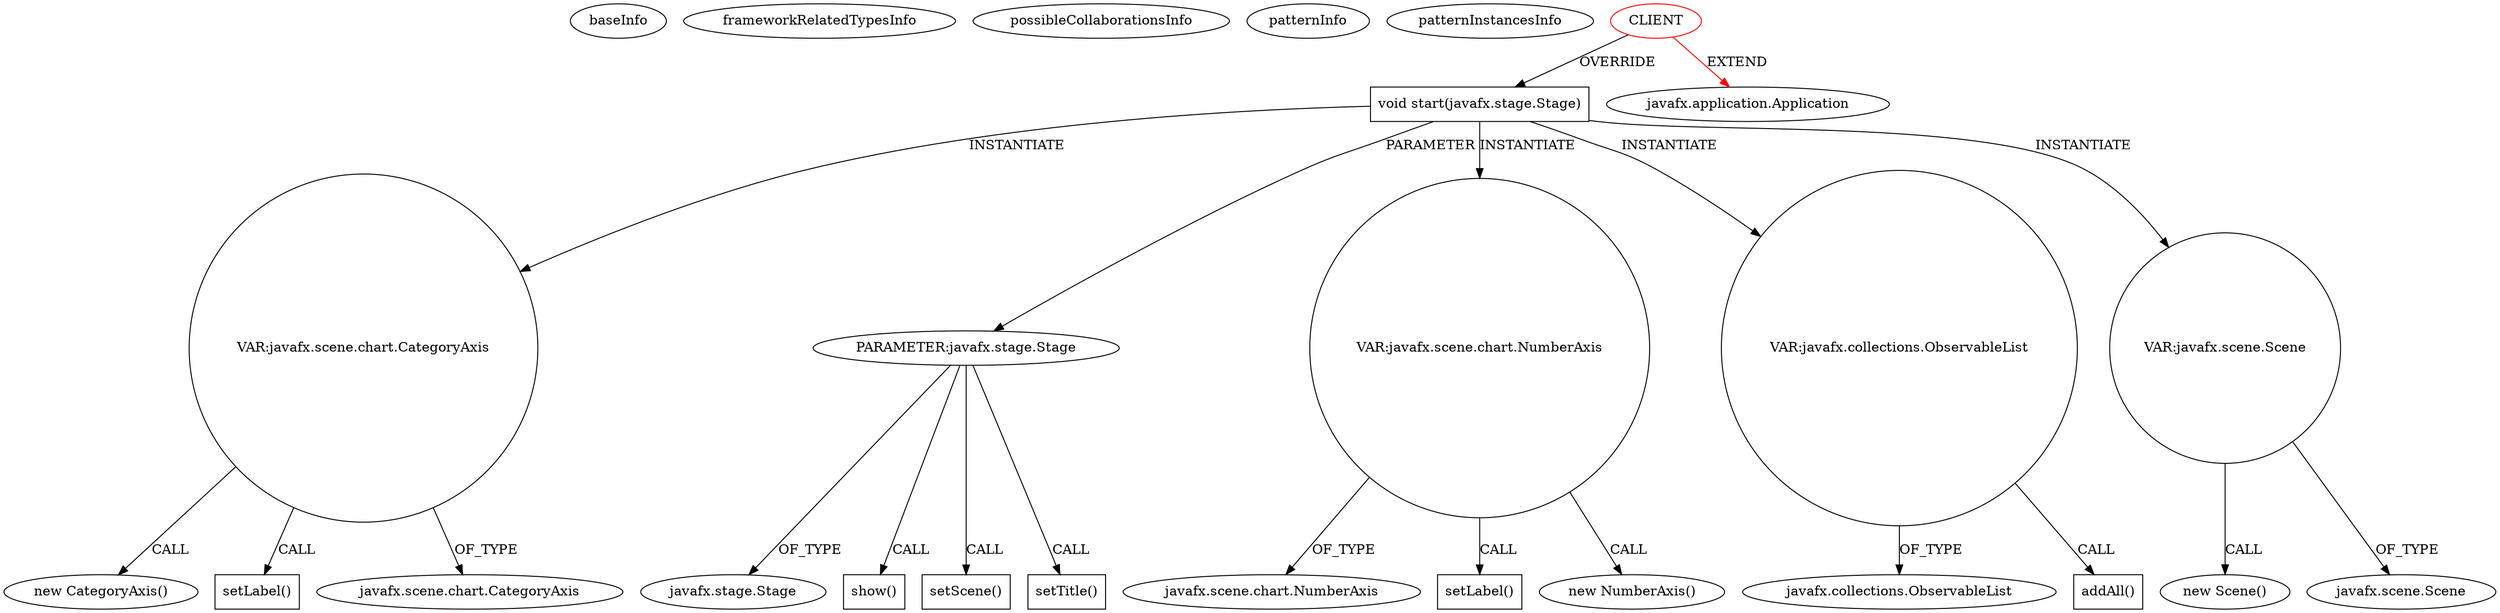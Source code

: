 digraph {
baseInfo[graphId=3929,category="pattern",isAnonymous=false,possibleRelation=false]
frameworkRelatedTypesInfo[0="javafx.application.Application"]
possibleCollaborationsInfo[]
patternInfo[frequency=2.0,patternRootClient=0]
patternInstancesInfo[0="bdkosher-card-games~/bdkosher-card-games/card-games-master/src/org/washcom/cardgames/war/WarHistogram.java~WarHistogram~1994",1="TomaszKorecki-InvestorAssistant~/TomaszKorecki-InvestorAssistant/InvestorAssistant-master/Investor's assistant/src/tests/ChartTest.java~ChartTest~1479"]
7[label="new CategoryAxis()",vertexType="CONSTRUCTOR_CALL",isFrameworkType=false]
8[label="VAR:javafx.scene.chart.CategoryAxis",vertexType="VARIABLE_EXPRESION",isFrameworkType=false,shape=circle]
2[label="void start(javafx.stage.Stage)",vertexType="OVERRIDING_METHOD_DECLARATION",isFrameworkType=false,shape=box]
0[label="CLIENT",vertexType="ROOT_CLIENT_CLASS_DECLARATION",isFrameworkType=false,color=red]
3[label="PARAMETER:javafx.stage.Stage",vertexType="PARAMETER_DECLARATION",isFrameworkType=false]
4[label="javafx.stage.Stage",vertexType="FRAMEWORK_CLASS_TYPE",isFrameworkType=false]
45[label="show()",vertexType="INSIDE_CALL",isFrameworkType=false,shape=box]
11[label="setLabel()",vertexType="INSIDE_CALL",isFrameworkType=false,shape=box]
1[label="javafx.application.Application",vertexType="FRAMEWORK_CLASS_TYPE",isFrameworkType=false]
13[label="VAR:javafx.scene.chart.NumberAxis",vertexType="VARIABLE_EXPRESION",isFrameworkType=false,shape=circle]
14[label="javafx.scene.chart.NumberAxis",vertexType="FRAMEWORK_CLASS_TYPE",isFrameworkType=false]
43[label="setScene()",vertexType="INSIDE_CALL",isFrameworkType=false,shape=box]
16[label="setLabel()",vertexType="INSIDE_CALL",isFrameworkType=false,shape=box]
37[label="VAR:javafx.collections.ObservableList",vertexType="VARIABLE_EXPRESION",isFrameworkType=false,shape=circle]
39[label="javafx.collections.ObservableList",vertexType="FRAMEWORK_INTERFACE_TYPE",isFrameworkType=false]
9[label="javafx.scene.chart.CategoryAxis",vertexType="FRAMEWORK_CLASS_TYPE",isFrameworkType=false]
38[label="addAll()",vertexType="INSIDE_CALL",isFrameworkType=false,shape=box]
35[label="VAR:javafx.scene.Scene",vertexType="VARIABLE_EXPRESION",isFrameworkType=false,shape=circle]
34[label="new Scene()",vertexType="CONSTRUCTOR_CALL",isFrameworkType=false]
36[label="javafx.scene.Scene",vertexType="FRAMEWORK_CLASS_TYPE",isFrameworkType=false]
12[label="new NumberAxis()",vertexType="CONSTRUCTOR_CALL",isFrameworkType=false]
6[label="setTitle()",vertexType="INSIDE_CALL",isFrameworkType=false,shape=box]
35->36[label="OF_TYPE"]
3->45[label="CALL"]
3->6[label="CALL"]
2->35[label="INSTANTIATE"]
3->4[label="OF_TYPE"]
8->11[label="CALL"]
8->9[label="OF_TYPE"]
13->16[label="CALL"]
37->38[label="CALL"]
2->8[label="INSTANTIATE"]
0->1[label="EXTEND",color=red]
13->12[label="CALL"]
0->2[label="OVERRIDE"]
2->3[label="PARAMETER"]
3->43[label="CALL"]
37->39[label="OF_TYPE"]
35->34[label="CALL"]
2->37[label="INSTANTIATE"]
13->14[label="OF_TYPE"]
8->7[label="CALL"]
2->13[label="INSTANTIATE"]
}

